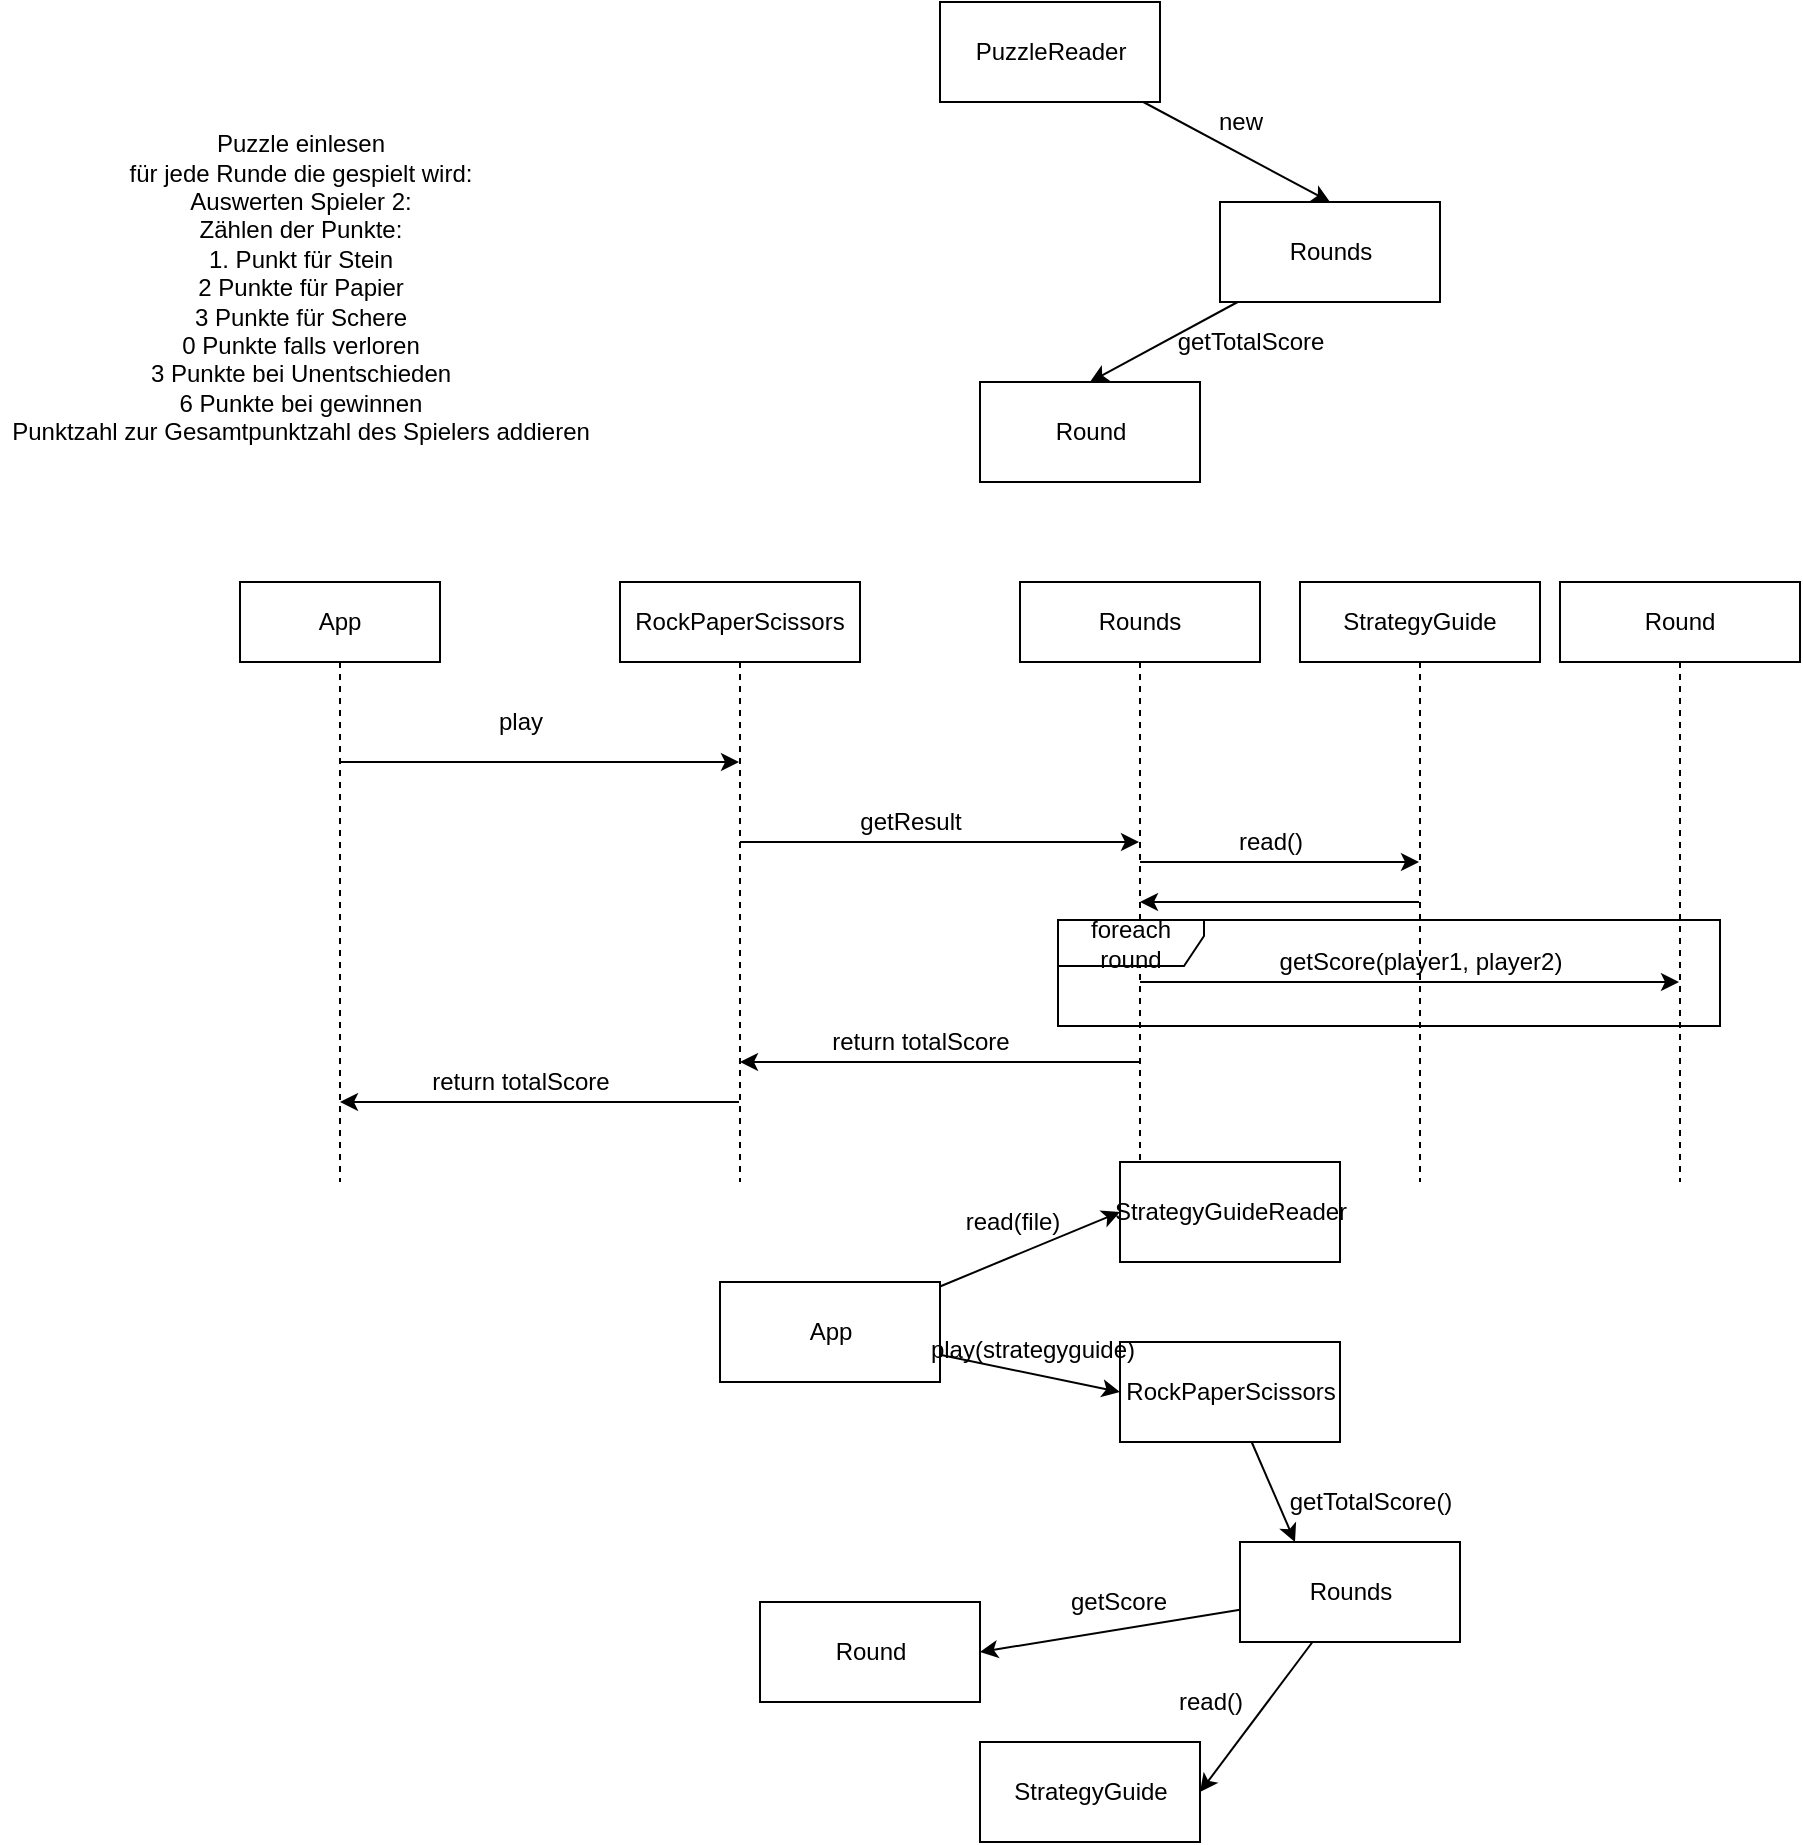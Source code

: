 <mxfile>
    <diagram id="aD26AJs0vOVM4HXc4V2d" name="Page-1">
        <mxGraphModel dx="1770" dy="1561" grid="1" gridSize="10" guides="1" tooltips="1" connect="1" arrows="1" fold="1" page="1" pageScale="1" pageWidth="850" pageHeight="1100" math="0" shadow="0">
            <root>
                <mxCell id="0"/>
                <mxCell id="1" parent="0"/>
                <mxCell id="2" value="Puzzle einlesen&lt;br&gt;für jede Runde die gespielt wird:&lt;br&gt;Auswerten Spieler 2:&lt;br&gt;Zählen der Punkte:&lt;br&gt;1. Punkt für Stein&lt;br&gt;2 Punkte für Papier&lt;br&gt;3 Punkte für Schere&lt;br&gt;0 Punkte falls verloren&lt;br&gt;3 Punkte bei Unentschieden&lt;br&gt;6 Punkte bei gewinnen&lt;br&gt;Punktzahl zur Gesamtpunktzahl des Spielers addieren&lt;br&gt;&amp;nbsp;" style="text;html=1;align=center;verticalAlign=middle;resizable=0;points=[];autosize=1;strokeColor=none;fillColor=none;" vertex="1" parent="1">
                    <mxGeometry x="-40" y="45" width="300" height="170" as="geometry"/>
                </mxCell>
                <mxCell id="5" style="edgeStyle=none;html=1;entryX=0.5;entryY=0;entryDx=0;entryDy=0;" edge="1" parent="1" source="3" target="4">
                    <mxGeometry relative="1" as="geometry"/>
                </mxCell>
                <mxCell id="3" value="PuzzleReader" style="html=1;" vertex="1" parent="1">
                    <mxGeometry x="430" y="-20" width="110" height="50" as="geometry"/>
                </mxCell>
                <mxCell id="8" style="edgeStyle=none;html=1;entryX=0.5;entryY=0;entryDx=0;entryDy=0;" edge="1" parent="1" source="4" target="7">
                    <mxGeometry relative="1" as="geometry"/>
                </mxCell>
                <mxCell id="4" value="Rounds" style="html=1;" vertex="1" parent="1">
                    <mxGeometry x="570" y="80" width="110" height="50" as="geometry"/>
                </mxCell>
                <mxCell id="6" value="new" style="text;html=1;align=center;verticalAlign=middle;resizable=0;points=[];autosize=1;strokeColor=none;fillColor=none;" vertex="1" parent="1">
                    <mxGeometry x="560" y="30" width="40" height="20" as="geometry"/>
                </mxCell>
                <mxCell id="7" value="Round" style="html=1;" vertex="1" parent="1">
                    <mxGeometry x="450" y="170" width="110" height="50" as="geometry"/>
                </mxCell>
                <mxCell id="9" value="getTotalScore" style="text;html=1;align=center;verticalAlign=middle;resizable=0;points=[];autosize=1;strokeColor=none;fillColor=none;" vertex="1" parent="1">
                    <mxGeometry x="540" y="140" width="90" height="20" as="geometry"/>
                </mxCell>
                <mxCell id="13" style="edgeStyle=none;html=1;" edge="1" parent="1" source="11" target="12">
                    <mxGeometry relative="1" as="geometry">
                        <Array as="points">
                            <mxPoint x="230" y="360"/>
                        </Array>
                    </mxGeometry>
                </mxCell>
                <mxCell id="11" value="App" style="shape=umlLifeline;perimeter=lifelinePerimeter;whiteSpace=wrap;html=1;container=1;collapsible=0;recursiveResize=0;outlineConnect=0;" vertex="1" parent="1">
                    <mxGeometry x="80" y="270" width="100" height="300" as="geometry"/>
                </mxCell>
                <mxCell id="16" style="edgeStyle=none;html=1;" edge="1" parent="1" source="12" target="15">
                    <mxGeometry relative="1" as="geometry">
                        <Array as="points">
                            <mxPoint x="430" y="400"/>
                        </Array>
                    </mxGeometry>
                </mxCell>
                <mxCell id="31" style="edgeStyle=none;html=1;" edge="1" parent="1" source="12" target="11">
                    <mxGeometry relative="1" as="geometry">
                        <Array as="points">
                            <mxPoint x="220" y="530"/>
                        </Array>
                    </mxGeometry>
                </mxCell>
                <mxCell id="12" value="RockPaperScissors" style="shape=umlLifeline;perimeter=lifelinePerimeter;whiteSpace=wrap;html=1;container=1;collapsible=0;recursiveResize=0;outlineConnect=0;" vertex="1" parent="1">
                    <mxGeometry x="270" y="270" width="120" height="300" as="geometry"/>
                </mxCell>
                <mxCell id="14" value="play" style="text;html=1;align=center;verticalAlign=middle;resizable=0;points=[];autosize=1;strokeColor=none;fillColor=none;" vertex="1" parent="1">
                    <mxGeometry x="200" y="330" width="40" height="20" as="geometry"/>
                </mxCell>
                <mxCell id="19" style="edgeStyle=none;html=1;" edge="1" parent="1" source="15" target="18">
                    <mxGeometry relative="1" as="geometry">
                        <Array as="points">
                            <mxPoint x="640" y="410"/>
                        </Array>
                    </mxGeometry>
                </mxCell>
                <mxCell id="26" style="edgeStyle=none;html=1;" edge="1" parent="1" source="15" target="25">
                    <mxGeometry relative="1" as="geometry">
                        <Array as="points">
                            <mxPoint x="660" y="470"/>
                        </Array>
                    </mxGeometry>
                </mxCell>
                <mxCell id="28" style="edgeStyle=none;html=1;" edge="1" parent="1" source="15" target="12">
                    <mxGeometry relative="1" as="geometry">
                        <Array as="points">
                            <mxPoint x="430" y="510"/>
                        </Array>
                    </mxGeometry>
                </mxCell>
                <mxCell id="15" value="Rounds" style="shape=umlLifeline;perimeter=lifelinePerimeter;whiteSpace=wrap;html=1;container=1;collapsible=0;recursiveResize=0;outlineConnect=0;" vertex="1" parent="1">
                    <mxGeometry x="470" y="270" width="120" height="300" as="geometry"/>
                </mxCell>
                <mxCell id="17" value="getResult" style="text;html=1;align=center;verticalAlign=middle;resizable=0;points=[];autosize=1;strokeColor=none;fillColor=none;" vertex="1" parent="1">
                    <mxGeometry x="380" y="380" width="70" height="20" as="geometry"/>
                </mxCell>
                <mxCell id="21" style="edgeStyle=none;html=1;" edge="1" parent="1" source="18" target="15">
                    <mxGeometry relative="1" as="geometry">
                        <Array as="points">
                            <mxPoint x="640" y="430"/>
                        </Array>
                    </mxGeometry>
                </mxCell>
                <mxCell id="18" value="StrategyGuide" style="shape=umlLifeline;perimeter=lifelinePerimeter;whiteSpace=wrap;html=1;container=1;collapsible=0;recursiveResize=0;outlineConnect=0;" vertex="1" parent="1">
                    <mxGeometry x="610" y="270" width="120" height="300" as="geometry"/>
                </mxCell>
                <mxCell id="20" value="read()" style="text;html=1;align=center;verticalAlign=middle;resizable=0;points=[];autosize=1;strokeColor=none;fillColor=none;" vertex="1" parent="1">
                    <mxGeometry x="570" y="390" width="50" height="20" as="geometry"/>
                </mxCell>
                <mxCell id="25" value="Round" style="shape=umlLifeline;perimeter=lifelinePerimeter;whiteSpace=wrap;html=1;container=1;collapsible=0;recursiveResize=0;outlineConnect=0;" vertex="1" parent="1">
                    <mxGeometry x="740" y="270" width="120" height="300" as="geometry"/>
                </mxCell>
                <mxCell id="27" value="getScore(player1, player2)" style="text;html=1;align=center;verticalAlign=middle;resizable=0;points=[];autosize=1;strokeColor=none;fillColor=none;" vertex="1" parent="1">
                    <mxGeometry x="590" y="450" width="160" height="20" as="geometry"/>
                </mxCell>
                <mxCell id="29" value="foreach&lt;br&gt;round" style="shape=umlFrame;whiteSpace=wrap;html=1;width=73;height=23;" vertex="1" parent="1">
                    <mxGeometry x="489" y="439" width="331" height="53" as="geometry"/>
                </mxCell>
                <mxCell id="30" value="return totalScore" style="text;html=1;align=center;verticalAlign=middle;resizable=0;points=[];autosize=1;strokeColor=none;fillColor=none;" vertex="1" parent="1">
                    <mxGeometry x="370" y="490" width="100" height="20" as="geometry"/>
                </mxCell>
                <mxCell id="32" value="return totalScore" style="text;html=1;align=center;verticalAlign=middle;resizable=0;points=[];autosize=1;strokeColor=none;fillColor=none;" vertex="1" parent="1">
                    <mxGeometry x="170" y="510" width="100" height="20" as="geometry"/>
                </mxCell>
                <mxCell id="35" style="edgeStyle=none;html=1;entryX=0;entryY=0.5;entryDx=0;entryDy=0;" edge="1" parent="1" source="33" target="34">
                    <mxGeometry relative="1" as="geometry"/>
                </mxCell>
                <mxCell id="51" style="edgeStyle=none;html=1;entryX=0;entryY=0.5;entryDx=0;entryDy=0;" edge="1" parent="1" source="33" target="50">
                    <mxGeometry relative="1" as="geometry"/>
                </mxCell>
                <mxCell id="33" value="App" style="html=1;" vertex="1" parent="1">
                    <mxGeometry x="320" y="620" width="110" height="50" as="geometry"/>
                </mxCell>
                <mxCell id="41" style="edgeStyle=none;html=1;entryX=0.25;entryY=0;entryDx=0;entryDy=0;" edge="1" parent="1" source="34" target="37">
                    <mxGeometry relative="1" as="geometry"/>
                </mxCell>
                <mxCell id="34" value="RockPaperScissors" style="html=1;" vertex="1" parent="1">
                    <mxGeometry x="520" y="650" width="110" height="50" as="geometry"/>
                </mxCell>
                <mxCell id="36" value="play(strategyguide)" style="text;html=1;align=center;verticalAlign=middle;resizable=0;points=[];autosize=1;strokeColor=none;fillColor=none;" vertex="1" parent="1">
                    <mxGeometry x="416" y="644" width="120" height="20" as="geometry"/>
                </mxCell>
                <mxCell id="43" style="edgeStyle=none;html=1;entryX=1;entryY=0.5;entryDx=0;entryDy=0;" edge="1" parent="1" source="37" target="39">
                    <mxGeometry relative="1" as="geometry"/>
                </mxCell>
                <mxCell id="48" style="edgeStyle=none;html=1;entryX=1;entryY=0.5;entryDx=0;entryDy=0;" edge="1" parent="1" source="37" target="47">
                    <mxGeometry relative="1" as="geometry"/>
                </mxCell>
                <mxCell id="37" value="Rounds" style="html=1;" vertex="1" parent="1">
                    <mxGeometry x="580" y="750" width="110" height="50" as="geometry"/>
                </mxCell>
                <mxCell id="39" value="StrategyGuide" style="html=1;" vertex="1" parent="1">
                    <mxGeometry x="450" y="850" width="110" height="50" as="geometry"/>
                </mxCell>
                <mxCell id="42" value="getTotalScore()" style="text;html=1;align=center;verticalAlign=middle;resizable=0;points=[];autosize=1;strokeColor=none;fillColor=none;" vertex="1" parent="1">
                    <mxGeometry x="595" y="720" width="100" height="20" as="geometry"/>
                </mxCell>
                <mxCell id="46" value="read()" style="text;html=1;align=center;verticalAlign=middle;resizable=0;points=[];autosize=1;strokeColor=none;fillColor=none;" vertex="1" parent="1">
                    <mxGeometry x="540" y="820" width="50" height="20" as="geometry"/>
                </mxCell>
                <mxCell id="47" value="Round" style="html=1;" vertex="1" parent="1">
                    <mxGeometry x="340" y="780" width="110" height="50" as="geometry"/>
                </mxCell>
                <mxCell id="49" value="getScore" style="text;html=1;align=center;verticalAlign=middle;resizable=0;points=[];autosize=1;strokeColor=none;fillColor=none;" vertex="1" parent="1">
                    <mxGeometry x="489" y="770" width="60" height="20" as="geometry"/>
                </mxCell>
                <mxCell id="50" value="StrategyGuideReader" style="html=1;" vertex="1" parent="1">
                    <mxGeometry x="520" y="560" width="110" height="50" as="geometry"/>
                </mxCell>
                <mxCell id="52" value="read(file)" style="text;html=1;align=center;verticalAlign=middle;resizable=0;points=[];autosize=1;strokeColor=none;fillColor=none;" vertex="1" parent="1">
                    <mxGeometry x="436" y="580" width="60" height="20" as="geometry"/>
                </mxCell>
            </root>
        </mxGraphModel>
    </diagram>
</mxfile>